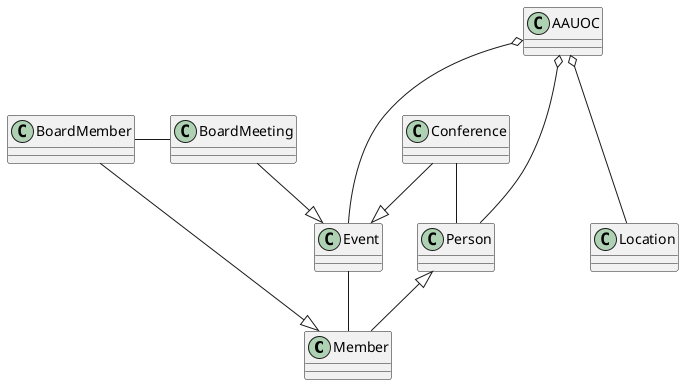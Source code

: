 @startuml
'https://plantuml.com/class-diagram

class Member {
}
class BoardMember {
}
class Event {
}
class Conference {
}
class BoardMeeting {
}
class Location {
}
class Person {
}
class AAUOC {
}

AAUOC o--- Location
AAUOC o--- Event
AAUOC o--- Person

Person <|-- Member
BoardMember -|> Member

BoardMeeting --|> Event

Event -- Member

BoardMember - BoardMeeting

Conference --|> Event
Conference -- Person

@enduml